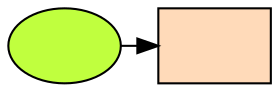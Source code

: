 ##"I played some days with making an interface between our ConceptBase system (essentially a database system to store models) and graphviz. One example graph is attached. It is a so-called petri net for Dutch traffic lights. The example is actually taken from a book by Wil van der Aalst." Contributed by Manfred Jeusfeld.

##Command to produce the output: "neato -Tpng thisfile > thisfile.png"

digraph DecisionSupportGraph {

		node [shape=box,style="filled",fillcolor=peachpuff];
		d[label=""];
		node [shape=ellipse,style="filled",fillcolor=olivedrab1];
		p1[label=""];
		
		
		subgraph { 
		rank = same; d; p1;
		p1 -> d;
		} 
}

